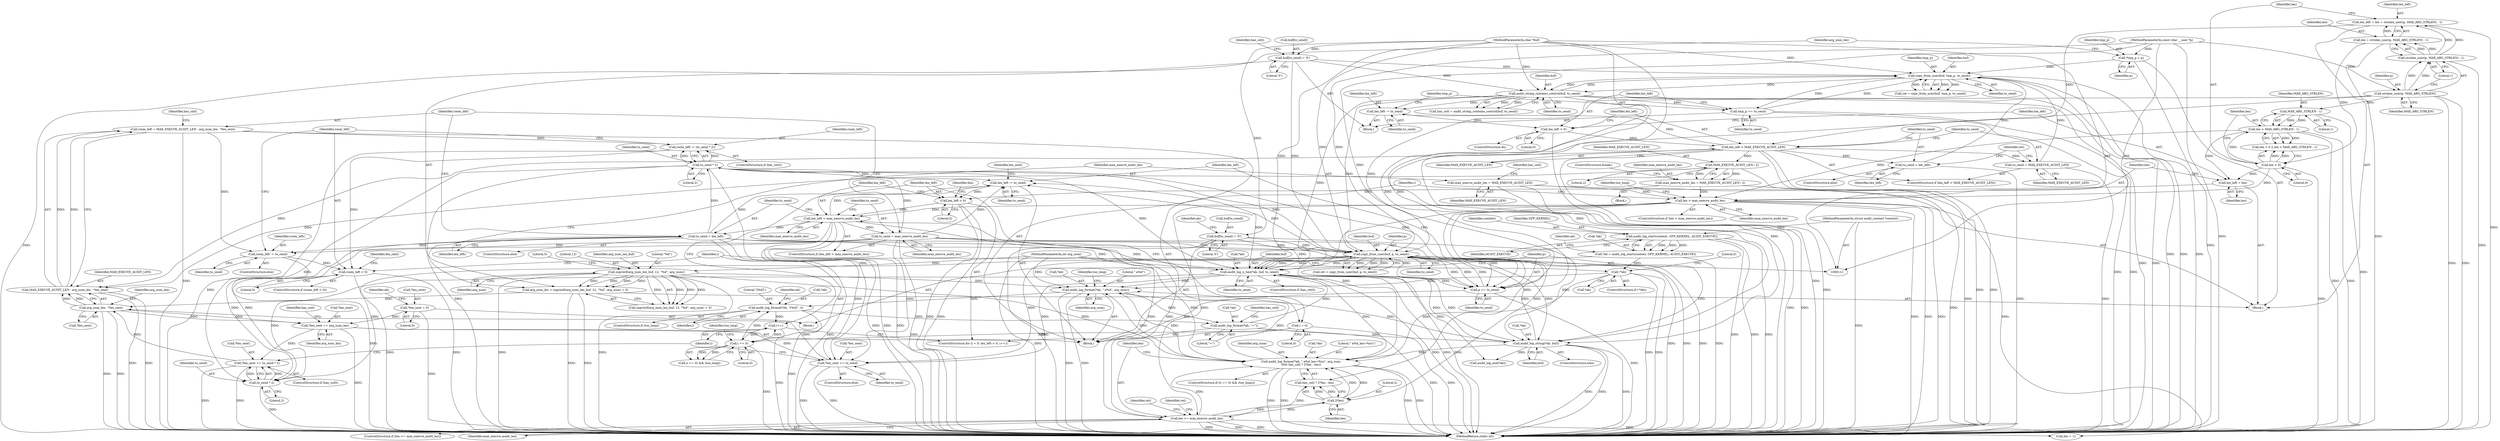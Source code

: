 digraph "1_linux_43761473c254b45883a64441dd0bc85a42f3645c_0@integer" {
"1000271" [label="(Call,room_left = MAX_EXECVE_AUDIT_LEN - arg_num_len - *len_sent)"];
"1000273" [label="(Call,MAX_EXECVE_AUDIT_LEN - arg_num_len - *len_sent)"];
"1000226" [label="(Call,MAX_EXECVE_AUDIT_LEN / 2)"];
"1000183" [label="(Call,len_left > MAX_EXECVE_AUDIT_LEN)"];
"1000236" [label="(Call,len_left > 0)"];
"1000230" [label="(Call,len_left -= to_send)"];
"1000218" [label="(Call,audit_string_contains_control(buf, to_send))"];
"1000211" [label="(Call,buf[to_send] = '\0')"];
"1000118" [label="(MethodParameterIn,char *buf)"];
"1000195" [label="(Call,copy_from_user(buf, tmp_p, to_send))"];
"1000122" [label="(Call,*tmp_p = p)"];
"1000117" [label="(MethodParameterIn,const char __user *p)"];
"1000233" [label="(Call,tmp_p += to_send)"];
"1000186" [label="(Call,to_send = MAX_EXECVE_AUDIT_LEN)"];
"1000190" [label="(Call,to_send = len_left)"];
"1000152" [label="(Call,len_left = len = strnlen_user(p, MAX_ARG_STRLEN) - 1)"];
"1000154" [label="(Call,len = strnlen_user(p, MAX_ARG_STRLEN) - 1)"];
"1000156" [label="(Call,strnlen_user(p, MAX_ARG_STRLEN) - 1)"];
"1000157" [label="(Call,strnlen_user(p, MAX_ARG_STRLEN))"];
"1000275" [label="(Call,arg_num_len - *len_sent)"];
"1000126" [label="(Call,arg_num_len = snprintf(arg_num_len_buf, 12, \"%d\", arg_num) + 5)"];
"1000129" [label="(Call,snprintf(arg_num_len_buf, 12, \"%d\", arg_num))"];
"1000115" [label="(MethodParameterIn,int arg_num)"];
"1000410" [label="(Call,*len_sent += to_send)"];
"1000283" [label="(Call,to_send * 2)"];
"1000268" [label="(Call,to_send = len_left)"];
"1000261" [label="(Call,len_left > max_execve_audit_len)"];
"1000253" [label="(Call,len_left > 0)"];
"1000239" [label="(Call,len_left = len)"];
"1000167" [label="(Call,len > MAX_ARG_STRLEN - 1)"];
"1000164" [label="(Call,len < 0)"];
"1000169" [label="(Call,MAX_ARG_STRLEN - 1)"];
"1000394" [label="(Call,len_left -= to_send)"];
"1000338" [label="(Call,copy_from_user(buf, p, to_send))"];
"1000381" [label="(Call,audit_log_n_hex(*ab, buf, to_send))"];
"1000375" [label="(Call,audit_log_format(*ab, \"=\"))"];
"1000363" [label="(Call,audit_log_format(*ab, \" a%d\", arg_num))"];
"1000310" [label="(Call,!*ab)"];
"1000302" [label="(Call,*ab = audit_log_start(context, GFP_KERNEL, AUDIT_EXECVE))"];
"1000305" [label="(Call,audit_log_start(context, GFP_KERNEL, AUDIT_EXECVE))"];
"1000113" [label="(MethodParameterIn,struct audit_context *context)"];
"1000387" [label="(Call,audit_log_string(*ab, buf))"];
"1000358" [label="(Call,buf[to_send] = '\0')"];
"1000321" [label="(Call,audit_log_format(*ab, \" a%d_len=%zu\", arg_num,\n\t\t\t\t\t has_cntl ? 2*len : len))"];
"1000328" [label="(Call,2*len)"];
"1000333" [label="(Call,len >= max_execve_audit_len)"];
"1000243" [label="(Call,len > max_execve_audit_len)"];
"1000224" [label="(Call,max_execve_audit_len = MAX_EXECVE_AUDIT_LEN / 2)"];
"1000139" [label="(Call,max_execve_audit_len = MAX_EXECVE_AUDIT_LEN)"];
"1000370" [label="(Call,audit_log_format(*ab, \"[%d]\", i))"];
"1000317" [label="(Call,i == 0)"];
"1000250" [label="(Call,i = 0)"];
"1000256" [label="(Call,i++)"];
"1000264" [label="(Call,to_send = max_execve_audit_len)"];
"1000391" [label="(Call,p += to_send)"];
"1000397" [label="(Call,*len_sent += arg_num_len)"];
"1000295" [label="(Call,*len_sent = 0)"];
"1000403" [label="(Call,*len_sent += to_send * 2)"];
"1000406" [label="(Call,to_send * 2)"];
"1000281" [label="(Call,room_left -= (to_send * 2))"];
"1000291" [label="(Call,room_left < 0)"];
"1000287" [label="(Call,room_left -= to_send)"];
"1000287" [label="(Call,room_left -= to_send)"];
"1000333" [label="(Call,len >= max_execve_audit_len)"];
"1000195" [label="(Call,copy_from_user(buf, tmp_p, to_send))"];
"1000227" [label="(Identifier,MAX_EXECVE_AUDIT_LEN)"];
"1000217" [label="(Identifier,has_cntl)"];
"1000315" [label="(ControlStructure,if ((i == 0) && (too_long)))"];
"1000185" [label="(Identifier,MAX_EXECVE_AUDIT_LEN)"];
"1000316" [label="(Call,(i == 0) && (too_long))"];
"1000369" [label="(Identifier,too_long)"];
"1000387" [label="(Call,audit_log_string(*ab, buf))"];
"1000155" [label="(Identifier,len)"];
"1000169" [label="(Call,MAX_ARG_STRLEN - 1)"];
"1000294" [label="(Block,)"];
"1000373" [label="(Literal,\"[%d]\")"];
"1000320" [label="(Identifier,too_long)"];
"1000328" [label="(Call,2*len)"];
"1000395" [label="(Identifier,len_left)"];
"1000293" [label="(Literal,0)"];
"1000218" [label="(Call,audit_string_contains_control(buf, to_send))"];
"1000413" [label="(Identifier,to_send)"];
"1000397" [label="(Call,*len_sent += arg_num_len)"];
"1000307" [label="(Identifier,GFP_KERNEL)"];
"1000152" [label="(Call,len_left = len = strnlen_user(p, MAX_ARG_STRLEN) - 1)"];
"1000317" [label="(Call,i == 0)"];
"1000377" [label="(Identifier,ab)"];
"1000284" [label="(Identifier,to_send)"];
"1000240" [label="(Identifier,len_left)"];
"1000219" [label="(Identifier,buf)"];
"1000186" [label="(Call,to_send = MAX_EXECVE_AUDIT_LEN)"];
"1000334" [label="(Identifier,len)"];
"1000410" [label="(Call,*len_sent += to_send)"];
"1000276" [label="(Identifier,arg_num_len)"];
"1000281" [label="(Call,room_left -= (to_send * 2))"];
"1000272" [label="(Identifier,room_left)"];
"1000131" [label="(Literal,12)"];
"1000305" [label="(Call,audit_log_start(context, GFP_KERNEL, AUDIT_EXECVE))"];
"1000374" [label="(Identifier,i)"];
"1000295" [label="(Call,*len_sent = 0)"];
"1000404" [label="(Call,*len_sent)"];
"1000363" [label="(Call,audit_log_format(*ab, \" a%d\", arg_num))"];
"1000290" [label="(ControlStructure,if (room_left < 0))"];
"1000329" [label="(Literal,2)"];
"1000386" [label="(ControlStructure,else)"];
"1000392" [label="(Identifier,p)"];
"1000291" [label="(Call,room_left < 0)"];
"1000384" [label="(Identifier,buf)"];
"1000385" [label="(Identifier,to_send)"];
"1000273" [label="(Call,MAX_EXECVE_AUDIT_LEN - arg_num_len - *len_sent)"];
"1000407" [label="(Identifier,to_send)"];
"1000375" [label="(Call,audit_log_format(*ab, \"=\"))"];
"1000191" [label="(Identifier,to_send)"];
"1000124" [label="(Identifier,p)"];
"1000167" [label="(Call,len > MAX_ARG_STRLEN - 1)"];
"1000157" [label="(Call,strnlen_user(p, MAX_ARG_STRLEN))"];
"1000251" [label="(Identifier,i)"];
"1000154" [label="(Call,len = strnlen_user(p, MAX_ARG_STRLEN) - 1)"];
"1000368" [label="(ControlStructure,if (too_long))"];
"1000371" [label="(Call,*ab)"];
"1000336" [label="(Call,ret = copy_from_user(buf, p, to_send))"];
"1000190" [label="(Call,to_send = len_left)"];
"1000254" [label="(Identifier,len_left)"];
"1000193" [label="(Call,ret = copy_from_user(buf, tmp_p, to_send))"];
"1000321" [label="(Call,audit_log_format(*ab, \" a%d_len=%zu\", arg_num,\n\t\t\t\t\t has_cntl ? 2*len : len))"];
"1000401" [label="(ControlStructure,if (has_cntl))"];
"1000182" [label="(ControlStructure,if (len_left > MAX_EXECVE_AUDIT_LEN))"];
"1000253" [label="(Call,len_left > 0)"];
"1000390" [label="(Identifier,buf)"];
"1000236" [label="(Call,len_left > 0)"];
"1000296" [label="(Call,*len_sent)"];
"1000367" [label="(Identifier,arg_num)"];
"1000211" [label="(Call,buf[to_send] = '\0')"];
"1000113" [label="(MethodParameterIn,struct audit_context *context)"];
"1000139" [label="(Call,max_execve_audit_len = MAX_EXECVE_AUDIT_LEN)"];
"1000171" [label="(Literal,1)"];
"1000225" [label="(Identifier,max_execve_audit_len)"];
"1000366" [label="(Literal,\" a%d\")"];
"1000187" [label="(Identifier,to_send)"];
"1000299" [label="(Call,audit_log_end(*ab))"];
"1000267" [label="(ControlStructure,else)"];
"1000358" [label="(Call,buf[to_send] = '\0')"];
"1000285" [label="(Literal,2)"];
"1000288" [label="(Identifier,room_left)"];
"1000337" [label="(Identifier,ret)"];
"1000153" [label="(Identifier,len_left)"];
"1000250" [label="(Call,i = 0)"];
"1000160" [label="(Literal,1)"];
"1000326" [label="(Call,has_cntl ? 2*len : len)"];
"1000164" [label="(Call,len < 0)"];
"1000232" [label="(Identifier,to_send)"];
"1000382" [label="(Call,*ab)"];
"1000238" [label="(Literal,0)"];
"1000165" [label="(Identifier,len)"];
"1000341" [label="(Identifier,to_send)"];
"1000370" [label="(Call,audit_log_format(*ab, \"[%d]\", i))"];
"1000359" [label="(Call,buf[to_send])"];
"1000255" [label="(Literal,0)"];
"1000393" [label="(Identifier,to_send)"];
"1000194" [label="(Identifier,ret)"];
"1000400" [label="(Identifier,arg_num_len)"];
"1000376" [label="(Call,*ab)"];
"1000130" [label="(Identifier,arg_num_len_buf)"];
"1000129" [label="(Call,snprintf(arg_num_len_buf, 12, \"%d\", arg_num))"];
"1000415" [label="(Call,len + 1)"];
"1000314" [label="(Literal,0)"];
"1000188" [label="(Identifier,MAX_EXECVE_AUDIT_LEN)"];
"1000197" [label="(Identifier,tmp_p)"];
"1000344" [label="(Identifier,ret)"];
"1000339" [label="(Identifier,buf)"];
"1000168" [label="(Identifier,len)"];
"1000128" [label="(Call,snprintf(arg_num_len_buf, 12, \"%d\", arg_num) + 5)"];
"1000268" [label="(Call,to_send = len_left)"];
"1000379" [label="(ControlStructure,if (has_cntl))"];
"1000306" [label="(Identifier,context)"];
"1000274" [label="(Identifier,MAX_EXECVE_AUDIT_LEN)"];
"1000280" [label="(Identifier,has_cntl)"];
"1000234" [label="(Identifier,tmp_p)"];
"1000416" [label="(Identifier,len)"];
"1000119" [label="(Block,)"];
"1000362" [label="(Literal,'\0')"];
"1000249" [label="(ControlStructure,for (i = 0; len_left > 0; i++))"];
"1000330" [label="(Identifier,len)"];
"1000402" [label="(Identifier,has_cntl)"];
"1000325" [label="(Identifier,arg_num)"];
"1000122" [label="(Call,*tmp_p = p)"];
"1000301" [label="(Identifier,ab)"];
"1000322" [label="(Call,*ab)"];
"1000226" [label="(Call,MAX_EXECVE_AUDIT_LEN / 2)"];
"1000298" [label="(Literal,0)"];
"1000170" [label="(Identifier,MAX_ARG_STRLEN)"];
"1000233" [label="(Call,tmp_p += to_send)"];
"1000237" [label="(Identifier,len_left)"];
"1000159" [label="(Identifier,MAX_ARG_STRLEN)"];
"1000277" [label="(Call,*len_sent)"];
"1000192" [label="(Identifier,len_left)"];
"1000140" [label="(Identifier,max_execve_audit_len)"];
"1000241" [label="(Identifier,len)"];
"1000257" [label="(Identifier,i)"];
"1000408" [label="(Literal,2)"];
"1000265" [label="(Identifier,to_send)"];
"1000411" [label="(Call,*len_sent)"];
"1000235" [label="(Identifier,to_send)"];
"1000145" [label="(Identifier,has_cntl)"];
"1000252" [label="(Literal,0)"];
"1000180" [label="(ControlStructure,do)"];
"1000181" [label="(Block,)"];
"1000262" [label="(Identifier,len_left)"];
"1000244" [label="(Identifier,len)"];
"1000243" [label="(Call,len > max_execve_audit_len)"];
"1000335" [label="(Identifier,max_execve_audit_len)"];
"1000381" [label="(Call,audit_log_n_hex(*ab, buf, to_send))"];
"1000118" [label="(MethodParameterIn,char *buf)"];
"1000127" [label="(Identifier,arg_num_len)"];
"1000215" [label="(Literal,'\0')"];
"1000115" [label="(MethodParameterIn,int arg_num)"];
"1000319" [label="(Literal,0)"];
"1000231" [label="(Identifier,len_left)"];
"1000198" [label="(Identifier,to_send)"];
"1000286" [label="(ControlStructure,else)"];
"1000230" [label="(Call,len_left -= to_send)"];
"1000338" [label="(Call,copy_from_user(buf, p, to_send))"];
"1000158" [label="(Identifier,p)"];
"1000391" [label="(Call,p += to_send)"];
"1000126" [label="(Call,arg_num_len = snprintf(arg_num_len_buf, 12, \"%d\", arg_num) + 5)"];
"1000297" [label="(Identifier,len_sent)"];
"1000279" [label="(ControlStructure,if (has_cntl))"];
"1000312" [label="(Identifier,ab)"];
"1000403" [label="(Call,*len_sent += to_send * 2)"];
"1000282" [label="(Identifier,room_left)"];
"1000220" [label="(Identifier,to_send)"];
"1000189" [label="(ControlStructure,else)"];
"1000269" [label="(Identifier,to_send)"];
"1000260" [label="(ControlStructure,if (len_left > max_execve_audit_len))"];
"1000228" [label="(Literal,2)"];
"1000399" [label="(Identifier,len_sent)"];
"1000309" [label="(ControlStructure,if (!*ab))"];
"1000245" [label="(Identifier,max_execve_audit_len)"];
"1000261" [label="(Call,len_left > max_execve_audit_len)"];
"1000340" [label="(Identifier,p)"];
"1000380" [label="(Identifier,has_cntl)"];
"1000275" [label="(Call,arg_num_len - *len_sent)"];
"1000117" [label="(MethodParameterIn,const char __user *p)"];
"1000163" [label="(Call,len < 0 || len > MAX_ARG_STRLEN - 1)"];
"1000318" [label="(Identifier,i)"];
"1000196" [label="(Identifier,buf)"];
"1000365" [label="(Identifier,ab)"];
"1000229" [label="(ControlStructure,break;)"];
"1000256" [label="(Call,i++)"];
"1000216" [label="(Call,has_cntl = audit_string_contains_control(buf, to_send))"];
"1000302" [label="(Call,*ab = audit_log_start(context, GFP_KERNEL, AUDIT_EXECVE))"];
"1000394" [label="(Call,len_left -= to_send)"];
"1000409" [label="(ControlStructure,else)"];
"1000271" [label="(Call,room_left = MAX_EXECVE_AUDIT_LEN - arg_num_len - *len_sent)"];
"1000224" [label="(Call,max_execve_audit_len = MAX_EXECVE_AUDIT_LEN / 2)"];
"1000364" [label="(Call,*ab)"];
"1000398" [label="(Call,*len_sent)"];
"1000311" [label="(Call,*ab)"];
"1000166" [label="(Literal,0)"];
"1000270" [label="(Identifier,len_left)"];
"1000239" [label="(Call,len_left = len)"];
"1000406" [label="(Call,to_send * 2)"];
"1000378" [label="(Literal,\"=\")"];
"1000308" [label="(Identifier,AUDIT_EXECVE)"];
"1000324" [label="(Literal,\" a%d_len=%zu\")"];
"1000388" [label="(Call,*ab)"];
"1000242" [label="(ControlStructure,if (len > max_execve_audit_len))"];
"1000289" [label="(Identifier,to_send)"];
"1000264" [label="(Call,to_send = max_execve_audit_len)"];
"1000396" [label="(Identifier,to_send)"];
"1000258" [label="(Block,)"];
"1000132" [label="(Literal,\"%d\")"];
"1000212" [label="(Call,buf[to_send])"];
"1000292" [label="(Identifier,room_left)"];
"1000141" [label="(Identifier,MAX_EXECVE_AUDIT_LEN)"];
"1000310" [label="(Call,!*ab)"];
"1000332" [label="(ControlStructure,if (len >= max_execve_audit_len))"];
"1000156" [label="(Call,strnlen_user(p, MAX_ARG_STRLEN) - 1)"];
"1000303" [label="(Call,*ab)"];
"1000247" [label="(Identifier,too_long)"];
"1000283" [label="(Call,to_send * 2)"];
"1000266" [label="(Identifier,max_execve_audit_len)"];
"1000123" [label="(Identifier,tmp_p)"];
"1000184" [label="(Identifier,len_left)"];
"1000133" [label="(Identifier,arg_num)"];
"1000263" [label="(Identifier,max_execve_audit_len)"];
"1000223" [label="(Block,)"];
"1000183" [label="(Call,len_left > MAX_EXECVE_AUDIT_LEN)"];
"1000134" [label="(Literal,5)"];
"1000418" [label="(MethodReturn,static int)"];
"1000271" -> "1000258"  [label="AST: "];
"1000271" -> "1000273"  [label="CFG: "];
"1000272" -> "1000271"  [label="AST: "];
"1000273" -> "1000271"  [label="AST: "];
"1000280" -> "1000271"  [label="CFG: "];
"1000271" -> "1000418"  [label="DDG: "];
"1000273" -> "1000271"  [label="DDG: "];
"1000273" -> "1000271"  [label="DDG: "];
"1000271" -> "1000281"  [label="DDG: "];
"1000271" -> "1000287"  [label="DDG: "];
"1000273" -> "1000275"  [label="CFG: "];
"1000274" -> "1000273"  [label="AST: "];
"1000275" -> "1000273"  [label="AST: "];
"1000273" -> "1000418"  [label="DDG: "];
"1000273" -> "1000418"  [label="DDG: "];
"1000226" -> "1000273"  [label="DDG: "];
"1000183" -> "1000273"  [label="DDG: "];
"1000275" -> "1000273"  [label="DDG: "];
"1000275" -> "1000273"  [label="DDG: "];
"1000226" -> "1000224"  [label="AST: "];
"1000226" -> "1000228"  [label="CFG: "];
"1000227" -> "1000226"  [label="AST: "];
"1000228" -> "1000226"  [label="AST: "];
"1000224" -> "1000226"  [label="CFG: "];
"1000226" -> "1000418"  [label="DDG: "];
"1000226" -> "1000224"  [label="DDG: "];
"1000226" -> "1000224"  [label="DDG: "];
"1000183" -> "1000226"  [label="DDG: "];
"1000183" -> "1000182"  [label="AST: "];
"1000183" -> "1000185"  [label="CFG: "];
"1000184" -> "1000183"  [label="AST: "];
"1000185" -> "1000183"  [label="AST: "];
"1000187" -> "1000183"  [label="CFG: "];
"1000191" -> "1000183"  [label="CFG: "];
"1000183" -> "1000418"  [label="DDG: "];
"1000183" -> "1000418"  [label="DDG: "];
"1000183" -> "1000418"  [label="DDG: "];
"1000236" -> "1000183"  [label="DDG: "];
"1000152" -> "1000183"  [label="DDG: "];
"1000183" -> "1000186"  [label="DDG: "];
"1000183" -> "1000190"  [label="DDG: "];
"1000183" -> "1000230"  [label="DDG: "];
"1000236" -> "1000180"  [label="AST: "];
"1000236" -> "1000238"  [label="CFG: "];
"1000237" -> "1000236"  [label="AST: "];
"1000238" -> "1000236"  [label="AST: "];
"1000184" -> "1000236"  [label="CFG: "];
"1000240" -> "1000236"  [label="CFG: "];
"1000236" -> "1000418"  [label="DDG: "];
"1000230" -> "1000236"  [label="DDG: "];
"1000230" -> "1000181"  [label="AST: "];
"1000230" -> "1000232"  [label="CFG: "];
"1000231" -> "1000230"  [label="AST: "];
"1000232" -> "1000230"  [label="AST: "];
"1000234" -> "1000230"  [label="CFG: "];
"1000218" -> "1000230"  [label="DDG: "];
"1000218" -> "1000216"  [label="AST: "];
"1000218" -> "1000220"  [label="CFG: "];
"1000219" -> "1000218"  [label="AST: "];
"1000220" -> "1000218"  [label="AST: "];
"1000216" -> "1000218"  [label="CFG: "];
"1000218" -> "1000418"  [label="DDG: "];
"1000218" -> "1000418"  [label="DDG: "];
"1000218" -> "1000195"  [label="DDG: "];
"1000218" -> "1000216"  [label="DDG: "];
"1000218" -> "1000216"  [label="DDG: "];
"1000211" -> "1000218"  [label="DDG: "];
"1000195" -> "1000218"  [label="DDG: "];
"1000195" -> "1000218"  [label="DDG: "];
"1000118" -> "1000218"  [label="DDG: "];
"1000218" -> "1000233"  [label="DDG: "];
"1000218" -> "1000338"  [label="DDG: "];
"1000218" -> "1000381"  [label="DDG: "];
"1000218" -> "1000387"  [label="DDG: "];
"1000211" -> "1000181"  [label="AST: "];
"1000211" -> "1000215"  [label="CFG: "];
"1000212" -> "1000211"  [label="AST: "];
"1000215" -> "1000211"  [label="AST: "];
"1000217" -> "1000211"  [label="CFG: "];
"1000211" -> "1000418"  [label="DDG: "];
"1000211" -> "1000195"  [label="DDG: "];
"1000118" -> "1000211"  [label="DDG: "];
"1000211" -> "1000338"  [label="DDG: "];
"1000118" -> "1000112"  [label="AST: "];
"1000118" -> "1000418"  [label="DDG: "];
"1000118" -> "1000195"  [label="DDG: "];
"1000118" -> "1000338"  [label="DDG: "];
"1000118" -> "1000358"  [label="DDG: "];
"1000118" -> "1000381"  [label="DDG: "];
"1000118" -> "1000387"  [label="DDG: "];
"1000195" -> "1000193"  [label="AST: "];
"1000195" -> "1000198"  [label="CFG: "];
"1000196" -> "1000195"  [label="AST: "];
"1000197" -> "1000195"  [label="AST: "];
"1000198" -> "1000195"  [label="AST: "];
"1000193" -> "1000195"  [label="CFG: "];
"1000195" -> "1000418"  [label="DDG: "];
"1000195" -> "1000418"  [label="DDG: "];
"1000195" -> "1000418"  [label="DDG: "];
"1000195" -> "1000193"  [label="DDG: "];
"1000195" -> "1000193"  [label="DDG: "];
"1000195" -> "1000193"  [label="DDG: "];
"1000122" -> "1000195"  [label="DDG: "];
"1000233" -> "1000195"  [label="DDG: "];
"1000186" -> "1000195"  [label="DDG: "];
"1000190" -> "1000195"  [label="DDG: "];
"1000195" -> "1000233"  [label="DDG: "];
"1000122" -> "1000119"  [label="AST: "];
"1000122" -> "1000124"  [label="CFG: "];
"1000123" -> "1000122"  [label="AST: "];
"1000124" -> "1000122"  [label="AST: "];
"1000127" -> "1000122"  [label="CFG: "];
"1000122" -> "1000418"  [label="DDG: "];
"1000117" -> "1000122"  [label="DDG: "];
"1000117" -> "1000112"  [label="AST: "];
"1000117" -> "1000418"  [label="DDG: "];
"1000117" -> "1000157"  [label="DDG: "];
"1000117" -> "1000338"  [label="DDG: "];
"1000117" -> "1000391"  [label="DDG: "];
"1000233" -> "1000181"  [label="AST: "];
"1000233" -> "1000235"  [label="CFG: "];
"1000234" -> "1000233"  [label="AST: "];
"1000235" -> "1000233"  [label="AST: "];
"1000237" -> "1000233"  [label="CFG: "];
"1000233" -> "1000418"  [label="DDG: "];
"1000233" -> "1000418"  [label="DDG: "];
"1000186" -> "1000182"  [label="AST: "];
"1000186" -> "1000188"  [label="CFG: "];
"1000187" -> "1000186"  [label="AST: "];
"1000188" -> "1000186"  [label="AST: "];
"1000194" -> "1000186"  [label="CFG: "];
"1000186" -> "1000418"  [label="DDG: "];
"1000190" -> "1000189"  [label="AST: "];
"1000190" -> "1000192"  [label="CFG: "];
"1000191" -> "1000190"  [label="AST: "];
"1000192" -> "1000190"  [label="AST: "];
"1000194" -> "1000190"  [label="CFG: "];
"1000190" -> "1000418"  [label="DDG: "];
"1000152" -> "1000119"  [label="AST: "];
"1000152" -> "1000154"  [label="CFG: "];
"1000153" -> "1000152"  [label="AST: "];
"1000154" -> "1000152"  [label="AST: "];
"1000165" -> "1000152"  [label="CFG: "];
"1000152" -> "1000418"  [label="DDG: "];
"1000154" -> "1000152"  [label="DDG: "];
"1000156" -> "1000152"  [label="DDG: "];
"1000156" -> "1000152"  [label="DDG: "];
"1000154" -> "1000156"  [label="CFG: "];
"1000155" -> "1000154"  [label="AST: "];
"1000156" -> "1000154"  [label="AST: "];
"1000154" -> "1000418"  [label="DDG: "];
"1000156" -> "1000154"  [label="DDG: "];
"1000156" -> "1000154"  [label="DDG: "];
"1000154" -> "1000164"  [label="DDG: "];
"1000156" -> "1000160"  [label="CFG: "];
"1000157" -> "1000156"  [label="AST: "];
"1000160" -> "1000156"  [label="AST: "];
"1000156" -> "1000418"  [label="DDG: "];
"1000157" -> "1000156"  [label="DDG: "];
"1000157" -> "1000156"  [label="DDG: "];
"1000157" -> "1000159"  [label="CFG: "];
"1000158" -> "1000157"  [label="AST: "];
"1000159" -> "1000157"  [label="AST: "];
"1000160" -> "1000157"  [label="CFG: "];
"1000157" -> "1000418"  [label="DDG: "];
"1000157" -> "1000418"  [label="DDG: "];
"1000157" -> "1000169"  [label="DDG: "];
"1000157" -> "1000338"  [label="DDG: "];
"1000157" -> "1000391"  [label="DDG: "];
"1000275" -> "1000277"  [label="CFG: "];
"1000276" -> "1000275"  [label="AST: "];
"1000277" -> "1000275"  [label="AST: "];
"1000275" -> "1000418"  [label="DDG: "];
"1000275" -> "1000418"  [label="DDG: "];
"1000126" -> "1000275"  [label="DDG: "];
"1000410" -> "1000275"  [label="DDG: "];
"1000403" -> "1000275"  [label="DDG: "];
"1000275" -> "1000397"  [label="DDG: "];
"1000275" -> "1000397"  [label="DDG: "];
"1000126" -> "1000119"  [label="AST: "];
"1000126" -> "1000128"  [label="CFG: "];
"1000127" -> "1000126"  [label="AST: "];
"1000128" -> "1000126"  [label="AST: "];
"1000140" -> "1000126"  [label="CFG: "];
"1000126" -> "1000418"  [label="DDG: "];
"1000126" -> "1000418"  [label="DDG: "];
"1000129" -> "1000126"  [label="DDG: "];
"1000129" -> "1000126"  [label="DDG: "];
"1000129" -> "1000126"  [label="DDG: "];
"1000129" -> "1000126"  [label="DDG: "];
"1000129" -> "1000128"  [label="AST: "];
"1000129" -> "1000133"  [label="CFG: "];
"1000130" -> "1000129"  [label="AST: "];
"1000131" -> "1000129"  [label="AST: "];
"1000132" -> "1000129"  [label="AST: "];
"1000133" -> "1000129"  [label="AST: "];
"1000134" -> "1000129"  [label="CFG: "];
"1000129" -> "1000418"  [label="DDG: "];
"1000129" -> "1000418"  [label="DDG: "];
"1000129" -> "1000128"  [label="DDG: "];
"1000129" -> "1000128"  [label="DDG: "];
"1000129" -> "1000128"  [label="DDG: "];
"1000129" -> "1000128"  [label="DDG: "];
"1000115" -> "1000129"  [label="DDG: "];
"1000129" -> "1000321"  [label="DDG: "];
"1000129" -> "1000363"  [label="DDG: "];
"1000115" -> "1000112"  [label="AST: "];
"1000115" -> "1000418"  [label="DDG: "];
"1000115" -> "1000321"  [label="DDG: "];
"1000115" -> "1000363"  [label="DDG: "];
"1000410" -> "1000409"  [label="AST: "];
"1000410" -> "1000413"  [label="CFG: "];
"1000411" -> "1000410"  [label="AST: "];
"1000413" -> "1000410"  [label="AST: "];
"1000257" -> "1000410"  [label="CFG: "];
"1000410" -> "1000418"  [label="DDG: "];
"1000410" -> "1000418"  [label="DDG: "];
"1000283" -> "1000410"  [label="DDG: "];
"1000338" -> "1000410"  [label="DDG: "];
"1000381" -> "1000410"  [label="DDG: "];
"1000268" -> "1000410"  [label="DDG: "];
"1000264" -> "1000410"  [label="DDG: "];
"1000397" -> "1000410"  [label="DDG: "];
"1000283" -> "1000281"  [label="AST: "];
"1000283" -> "1000285"  [label="CFG: "];
"1000284" -> "1000283"  [label="AST: "];
"1000285" -> "1000283"  [label="AST: "];
"1000281" -> "1000283"  [label="CFG: "];
"1000283" -> "1000418"  [label="DDG: "];
"1000283" -> "1000281"  [label="DDG: "];
"1000283" -> "1000281"  [label="DDG: "];
"1000268" -> "1000283"  [label="DDG: "];
"1000264" -> "1000283"  [label="DDG: "];
"1000283" -> "1000338"  [label="DDG: "];
"1000283" -> "1000381"  [label="DDG: "];
"1000283" -> "1000391"  [label="DDG: "];
"1000283" -> "1000394"  [label="DDG: "];
"1000283" -> "1000406"  [label="DDG: "];
"1000268" -> "1000267"  [label="AST: "];
"1000268" -> "1000270"  [label="CFG: "];
"1000269" -> "1000268"  [label="AST: "];
"1000270" -> "1000268"  [label="AST: "];
"1000272" -> "1000268"  [label="CFG: "];
"1000268" -> "1000418"  [label="DDG: "];
"1000261" -> "1000268"  [label="DDG: "];
"1000268" -> "1000287"  [label="DDG: "];
"1000268" -> "1000338"  [label="DDG: "];
"1000268" -> "1000381"  [label="DDG: "];
"1000268" -> "1000391"  [label="DDG: "];
"1000268" -> "1000394"  [label="DDG: "];
"1000268" -> "1000406"  [label="DDG: "];
"1000261" -> "1000260"  [label="AST: "];
"1000261" -> "1000263"  [label="CFG: "];
"1000262" -> "1000261"  [label="AST: "];
"1000263" -> "1000261"  [label="AST: "];
"1000265" -> "1000261"  [label="CFG: "];
"1000269" -> "1000261"  [label="CFG: "];
"1000261" -> "1000418"  [label="DDG: "];
"1000261" -> "1000418"  [label="DDG: "];
"1000261" -> "1000418"  [label="DDG: "];
"1000253" -> "1000261"  [label="DDG: "];
"1000243" -> "1000261"  [label="DDG: "];
"1000333" -> "1000261"  [label="DDG: "];
"1000261" -> "1000264"  [label="DDG: "];
"1000261" -> "1000333"  [label="DDG: "];
"1000261" -> "1000394"  [label="DDG: "];
"1000253" -> "1000249"  [label="AST: "];
"1000253" -> "1000255"  [label="CFG: "];
"1000254" -> "1000253"  [label="AST: "];
"1000255" -> "1000253"  [label="AST: "];
"1000262" -> "1000253"  [label="CFG: "];
"1000416" -> "1000253"  [label="CFG: "];
"1000253" -> "1000418"  [label="DDG: "];
"1000253" -> "1000418"  [label="DDG: "];
"1000239" -> "1000253"  [label="DDG: "];
"1000394" -> "1000253"  [label="DDG: "];
"1000239" -> "1000119"  [label="AST: "];
"1000239" -> "1000241"  [label="CFG: "];
"1000240" -> "1000239"  [label="AST: "];
"1000241" -> "1000239"  [label="AST: "];
"1000244" -> "1000239"  [label="CFG: "];
"1000167" -> "1000239"  [label="DDG: "];
"1000164" -> "1000239"  [label="DDG: "];
"1000167" -> "1000163"  [label="AST: "];
"1000167" -> "1000169"  [label="CFG: "];
"1000168" -> "1000167"  [label="AST: "];
"1000169" -> "1000167"  [label="AST: "];
"1000163" -> "1000167"  [label="CFG: "];
"1000167" -> "1000418"  [label="DDG: "];
"1000167" -> "1000418"  [label="DDG: "];
"1000167" -> "1000163"  [label="DDG: "];
"1000167" -> "1000163"  [label="DDG: "];
"1000164" -> "1000167"  [label="DDG: "];
"1000169" -> "1000167"  [label="DDG: "];
"1000169" -> "1000167"  [label="DDG: "];
"1000167" -> "1000243"  [label="DDG: "];
"1000164" -> "1000163"  [label="AST: "];
"1000164" -> "1000166"  [label="CFG: "];
"1000165" -> "1000164"  [label="AST: "];
"1000166" -> "1000164"  [label="AST: "];
"1000168" -> "1000164"  [label="CFG: "];
"1000163" -> "1000164"  [label="CFG: "];
"1000164" -> "1000418"  [label="DDG: "];
"1000164" -> "1000163"  [label="DDG: "];
"1000164" -> "1000163"  [label="DDG: "];
"1000164" -> "1000243"  [label="DDG: "];
"1000169" -> "1000171"  [label="CFG: "];
"1000170" -> "1000169"  [label="AST: "];
"1000171" -> "1000169"  [label="AST: "];
"1000169" -> "1000418"  [label="DDG: "];
"1000394" -> "1000258"  [label="AST: "];
"1000394" -> "1000396"  [label="CFG: "];
"1000395" -> "1000394"  [label="AST: "];
"1000396" -> "1000394"  [label="AST: "];
"1000399" -> "1000394"  [label="CFG: "];
"1000338" -> "1000394"  [label="DDG: "];
"1000381" -> "1000394"  [label="DDG: "];
"1000264" -> "1000394"  [label="DDG: "];
"1000338" -> "1000336"  [label="AST: "];
"1000338" -> "1000341"  [label="CFG: "];
"1000339" -> "1000338"  [label="AST: "];
"1000340" -> "1000338"  [label="AST: "];
"1000341" -> "1000338"  [label="AST: "];
"1000336" -> "1000338"  [label="CFG: "];
"1000338" -> "1000418"  [label="DDG: "];
"1000338" -> "1000418"  [label="DDG: "];
"1000338" -> "1000418"  [label="DDG: "];
"1000338" -> "1000336"  [label="DDG: "];
"1000338" -> "1000336"  [label="DDG: "];
"1000338" -> "1000336"  [label="DDG: "];
"1000381" -> "1000338"  [label="DDG: "];
"1000387" -> "1000338"  [label="DDG: "];
"1000358" -> "1000338"  [label="DDG: "];
"1000391" -> "1000338"  [label="DDG: "];
"1000264" -> "1000338"  [label="DDG: "];
"1000338" -> "1000381"  [label="DDG: "];
"1000338" -> "1000381"  [label="DDG: "];
"1000338" -> "1000387"  [label="DDG: "];
"1000338" -> "1000391"  [label="DDG: "];
"1000338" -> "1000391"  [label="DDG: "];
"1000338" -> "1000406"  [label="DDG: "];
"1000381" -> "1000379"  [label="AST: "];
"1000381" -> "1000385"  [label="CFG: "];
"1000382" -> "1000381"  [label="AST: "];
"1000384" -> "1000381"  [label="AST: "];
"1000385" -> "1000381"  [label="AST: "];
"1000392" -> "1000381"  [label="CFG: "];
"1000381" -> "1000418"  [label="DDG: "];
"1000381" -> "1000418"  [label="DDG: "];
"1000381" -> "1000418"  [label="DDG: "];
"1000381" -> "1000299"  [label="DDG: "];
"1000381" -> "1000321"  [label="DDG: "];
"1000381" -> "1000363"  [label="DDG: "];
"1000375" -> "1000381"  [label="DDG: "];
"1000387" -> "1000381"  [label="DDG: "];
"1000358" -> "1000381"  [label="DDG: "];
"1000264" -> "1000381"  [label="DDG: "];
"1000381" -> "1000387"  [label="DDG: "];
"1000381" -> "1000391"  [label="DDG: "];
"1000381" -> "1000406"  [label="DDG: "];
"1000375" -> "1000258"  [label="AST: "];
"1000375" -> "1000378"  [label="CFG: "];
"1000376" -> "1000375"  [label="AST: "];
"1000378" -> "1000375"  [label="AST: "];
"1000380" -> "1000375"  [label="CFG: "];
"1000375" -> "1000418"  [label="DDG: "];
"1000363" -> "1000375"  [label="DDG: "];
"1000370" -> "1000375"  [label="DDG: "];
"1000375" -> "1000387"  [label="DDG: "];
"1000363" -> "1000258"  [label="AST: "];
"1000363" -> "1000367"  [label="CFG: "];
"1000364" -> "1000363"  [label="AST: "];
"1000366" -> "1000363"  [label="AST: "];
"1000367" -> "1000363"  [label="AST: "];
"1000369" -> "1000363"  [label="CFG: "];
"1000363" -> "1000418"  [label="DDG: "];
"1000363" -> "1000418"  [label="DDG: "];
"1000363" -> "1000321"  [label="DDG: "];
"1000310" -> "1000363"  [label="DDG: "];
"1000387" -> "1000363"  [label="DDG: "];
"1000321" -> "1000363"  [label="DDG: "];
"1000321" -> "1000363"  [label="DDG: "];
"1000363" -> "1000370"  [label="DDG: "];
"1000310" -> "1000309"  [label="AST: "];
"1000310" -> "1000311"  [label="CFG: "];
"1000311" -> "1000310"  [label="AST: "];
"1000314" -> "1000310"  [label="CFG: "];
"1000318" -> "1000310"  [label="CFG: "];
"1000310" -> "1000418"  [label="DDG: "];
"1000310" -> "1000418"  [label="DDG: "];
"1000302" -> "1000310"  [label="DDG: "];
"1000310" -> "1000321"  [label="DDG: "];
"1000302" -> "1000294"  [label="AST: "];
"1000302" -> "1000305"  [label="CFG: "];
"1000303" -> "1000302"  [label="AST: "];
"1000305" -> "1000302"  [label="AST: "];
"1000312" -> "1000302"  [label="CFG: "];
"1000302" -> "1000418"  [label="DDG: "];
"1000305" -> "1000302"  [label="DDG: "];
"1000305" -> "1000302"  [label="DDG: "];
"1000305" -> "1000302"  [label="DDG: "];
"1000305" -> "1000308"  [label="CFG: "];
"1000306" -> "1000305"  [label="AST: "];
"1000307" -> "1000305"  [label="AST: "];
"1000308" -> "1000305"  [label="AST: "];
"1000305" -> "1000418"  [label="DDG: "];
"1000305" -> "1000418"  [label="DDG: "];
"1000305" -> "1000418"  [label="DDG: "];
"1000113" -> "1000305"  [label="DDG: "];
"1000113" -> "1000112"  [label="AST: "];
"1000113" -> "1000418"  [label="DDG: "];
"1000387" -> "1000386"  [label="AST: "];
"1000387" -> "1000390"  [label="CFG: "];
"1000388" -> "1000387"  [label="AST: "];
"1000390" -> "1000387"  [label="AST: "];
"1000392" -> "1000387"  [label="CFG: "];
"1000387" -> "1000418"  [label="DDG: "];
"1000387" -> "1000418"  [label="DDG: "];
"1000387" -> "1000418"  [label="DDG: "];
"1000387" -> "1000299"  [label="DDG: "];
"1000387" -> "1000321"  [label="DDG: "];
"1000358" -> "1000387"  [label="DDG: "];
"1000358" -> "1000258"  [label="AST: "];
"1000358" -> "1000362"  [label="CFG: "];
"1000359" -> "1000358"  [label="AST: "];
"1000362" -> "1000358"  [label="AST: "];
"1000365" -> "1000358"  [label="CFG: "];
"1000358" -> "1000418"  [label="DDG: "];
"1000321" -> "1000315"  [label="AST: "];
"1000321" -> "1000326"  [label="CFG: "];
"1000322" -> "1000321"  [label="AST: "];
"1000324" -> "1000321"  [label="AST: "];
"1000325" -> "1000321"  [label="AST: "];
"1000326" -> "1000321"  [label="AST: "];
"1000334" -> "1000321"  [label="CFG: "];
"1000321" -> "1000418"  [label="DDG: "];
"1000321" -> "1000418"  [label="DDG: "];
"1000321" -> "1000418"  [label="DDG: "];
"1000321" -> "1000418"  [label="DDG: "];
"1000328" -> "1000321"  [label="DDG: "];
"1000328" -> "1000321"  [label="DDG: "];
"1000333" -> "1000321"  [label="DDG: "];
"1000243" -> "1000321"  [label="DDG: "];
"1000328" -> "1000326"  [label="AST: "];
"1000328" -> "1000330"  [label="CFG: "];
"1000329" -> "1000328"  [label="AST: "];
"1000330" -> "1000328"  [label="AST: "];
"1000326" -> "1000328"  [label="CFG: "];
"1000328" -> "1000326"  [label="DDG: "];
"1000328" -> "1000326"  [label="DDG: "];
"1000333" -> "1000328"  [label="DDG: "];
"1000243" -> "1000328"  [label="DDG: "];
"1000328" -> "1000333"  [label="DDG: "];
"1000333" -> "1000332"  [label="AST: "];
"1000333" -> "1000335"  [label="CFG: "];
"1000334" -> "1000333"  [label="AST: "];
"1000335" -> "1000333"  [label="AST: "];
"1000337" -> "1000333"  [label="CFG: "];
"1000344" -> "1000333"  [label="CFG: "];
"1000333" -> "1000418"  [label="DDG: "];
"1000333" -> "1000418"  [label="DDG: "];
"1000333" -> "1000418"  [label="DDG: "];
"1000333" -> "1000326"  [label="DDG: "];
"1000243" -> "1000333"  [label="DDG: "];
"1000333" -> "1000415"  [label="DDG: "];
"1000243" -> "1000242"  [label="AST: "];
"1000243" -> "1000245"  [label="CFG: "];
"1000244" -> "1000243"  [label="AST: "];
"1000245" -> "1000243"  [label="AST: "];
"1000247" -> "1000243"  [label="CFG: "];
"1000251" -> "1000243"  [label="CFG: "];
"1000243" -> "1000418"  [label="DDG: "];
"1000243" -> "1000418"  [label="DDG: "];
"1000243" -> "1000418"  [label="DDG: "];
"1000224" -> "1000243"  [label="DDG: "];
"1000139" -> "1000243"  [label="DDG: "];
"1000243" -> "1000326"  [label="DDG: "];
"1000243" -> "1000415"  [label="DDG: "];
"1000224" -> "1000223"  [label="AST: "];
"1000225" -> "1000224"  [label="AST: "];
"1000229" -> "1000224"  [label="CFG: "];
"1000224" -> "1000418"  [label="DDG: "];
"1000139" -> "1000119"  [label="AST: "];
"1000139" -> "1000141"  [label="CFG: "];
"1000140" -> "1000139"  [label="AST: "];
"1000141" -> "1000139"  [label="AST: "];
"1000145" -> "1000139"  [label="CFG: "];
"1000139" -> "1000418"  [label="DDG: "];
"1000139" -> "1000418"  [label="DDG: "];
"1000370" -> "1000368"  [label="AST: "];
"1000370" -> "1000374"  [label="CFG: "];
"1000371" -> "1000370"  [label="AST: "];
"1000373" -> "1000370"  [label="AST: "];
"1000374" -> "1000370"  [label="AST: "];
"1000377" -> "1000370"  [label="CFG: "];
"1000370" -> "1000418"  [label="DDG: "];
"1000370" -> "1000256"  [label="DDG: "];
"1000317" -> "1000370"  [label="DDG: "];
"1000317" -> "1000316"  [label="AST: "];
"1000317" -> "1000319"  [label="CFG: "];
"1000318" -> "1000317"  [label="AST: "];
"1000319" -> "1000317"  [label="AST: "];
"1000320" -> "1000317"  [label="CFG: "];
"1000316" -> "1000317"  [label="CFG: "];
"1000317" -> "1000418"  [label="DDG: "];
"1000317" -> "1000256"  [label="DDG: "];
"1000317" -> "1000316"  [label="DDG: "];
"1000317" -> "1000316"  [label="DDG: "];
"1000250" -> "1000317"  [label="DDG: "];
"1000256" -> "1000317"  [label="DDG: "];
"1000250" -> "1000249"  [label="AST: "];
"1000250" -> "1000252"  [label="CFG: "];
"1000251" -> "1000250"  [label="AST: "];
"1000252" -> "1000250"  [label="AST: "];
"1000254" -> "1000250"  [label="CFG: "];
"1000250" -> "1000418"  [label="DDG: "];
"1000256" -> "1000249"  [label="AST: "];
"1000256" -> "1000257"  [label="CFG: "];
"1000257" -> "1000256"  [label="AST: "];
"1000254" -> "1000256"  [label="CFG: "];
"1000256" -> "1000418"  [label="DDG: "];
"1000264" -> "1000260"  [label="AST: "];
"1000264" -> "1000266"  [label="CFG: "];
"1000265" -> "1000264"  [label="AST: "];
"1000266" -> "1000264"  [label="AST: "];
"1000272" -> "1000264"  [label="CFG: "];
"1000264" -> "1000418"  [label="DDG: "];
"1000264" -> "1000287"  [label="DDG: "];
"1000264" -> "1000391"  [label="DDG: "];
"1000264" -> "1000406"  [label="DDG: "];
"1000391" -> "1000258"  [label="AST: "];
"1000391" -> "1000393"  [label="CFG: "];
"1000392" -> "1000391"  [label="AST: "];
"1000393" -> "1000391"  [label="AST: "];
"1000395" -> "1000391"  [label="CFG: "];
"1000391" -> "1000418"  [label="DDG: "];
"1000397" -> "1000258"  [label="AST: "];
"1000397" -> "1000400"  [label="CFG: "];
"1000398" -> "1000397"  [label="AST: "];
"1000400" -> "1000397"  [label="AST: "];
"1000402" -> "1000397"  [label="CFG: "];
"1000397" -> "1000418"  [label="DDG: "];
"1000295" -> "1000397"  [label="DDG: "];
"1000397" -> "1000403"  [label="DDG: "];
"1000295" -> "1000294"  [label="AST: "];
"1000295" -> "1000298"  [label="CFG: "];
"1000296" -> "1000295"  [label="AST: "];
"1000298" -> "1000295"  [label="AST: "];
"1000301" -> "1000295"  [label="CFG: "];
"1000295" -> "1000418"  [label="DDG: "];
"1000403" -> "1000401"  [label="AST: "];
"1000403" -> "1000406"  [label="CFG: "];
"1000404" -> "1000403"  [label="AST: "];
"1000406" -> "1000403"  [label="AST: "];
"1000257" -> "1000403"  [label="CFG: "];
"1000403" -> "1000418"  [label="DDG: "];
"1000403" -> "1000418"  [label="DDG: "];
"1000406" -> "1000403"  [label="DDG: "];
"1000406" -> "1000403"  [label="DDG: "];
"1000406" -> "1000408"  [label="CFG: "];
"1000407" -> "1000406"  [label="AST: "];
"1000408" -> "1000406"  [label="AST: "];
"1000406" -> "1000418"  [label="DDG: "];
"1000281" -> "1000279"  [label="AST: "];
"1000282" -> "1000281"  [label="AST: "];
"1000292" -> "1000281"  [label="CFG: "];
"1000281" -> "1000418"  [label="DDG: "];
"1000281" -> "1000291"  [label="DDG: "];
"1000291" -> "1000290"  [label="AST: "];
"1000291" -> "1000293"  [label="CFG: "];
"1000292" -> "1000291"  [label="AST: "];
"1000293" -> "1000291"  [label="AST: "];
"1000297" -> "1000291"  [label="CFG: "];
"1000318" -> "1000291"  [label="CFG: "];
"1000291" -> "1000418"  [label="DDG: "];
"1000291" -> "1000418"  [label="DDG: "];
"1000287" -> "1000291"  [label="DDG: "];
"1000287" -> "1000286"  [label="AST: "];
"1000287" -> "1000289"  [label="CFG: "];
"1000288" -> "1000287"  [label="AST: "];
"1000289" -> "1000287"  [label="AST: "];
"1000292" -> "1000287"  [label="CFG: "];
"1000287" -> "1000418"  [label="DDG: "];
}
